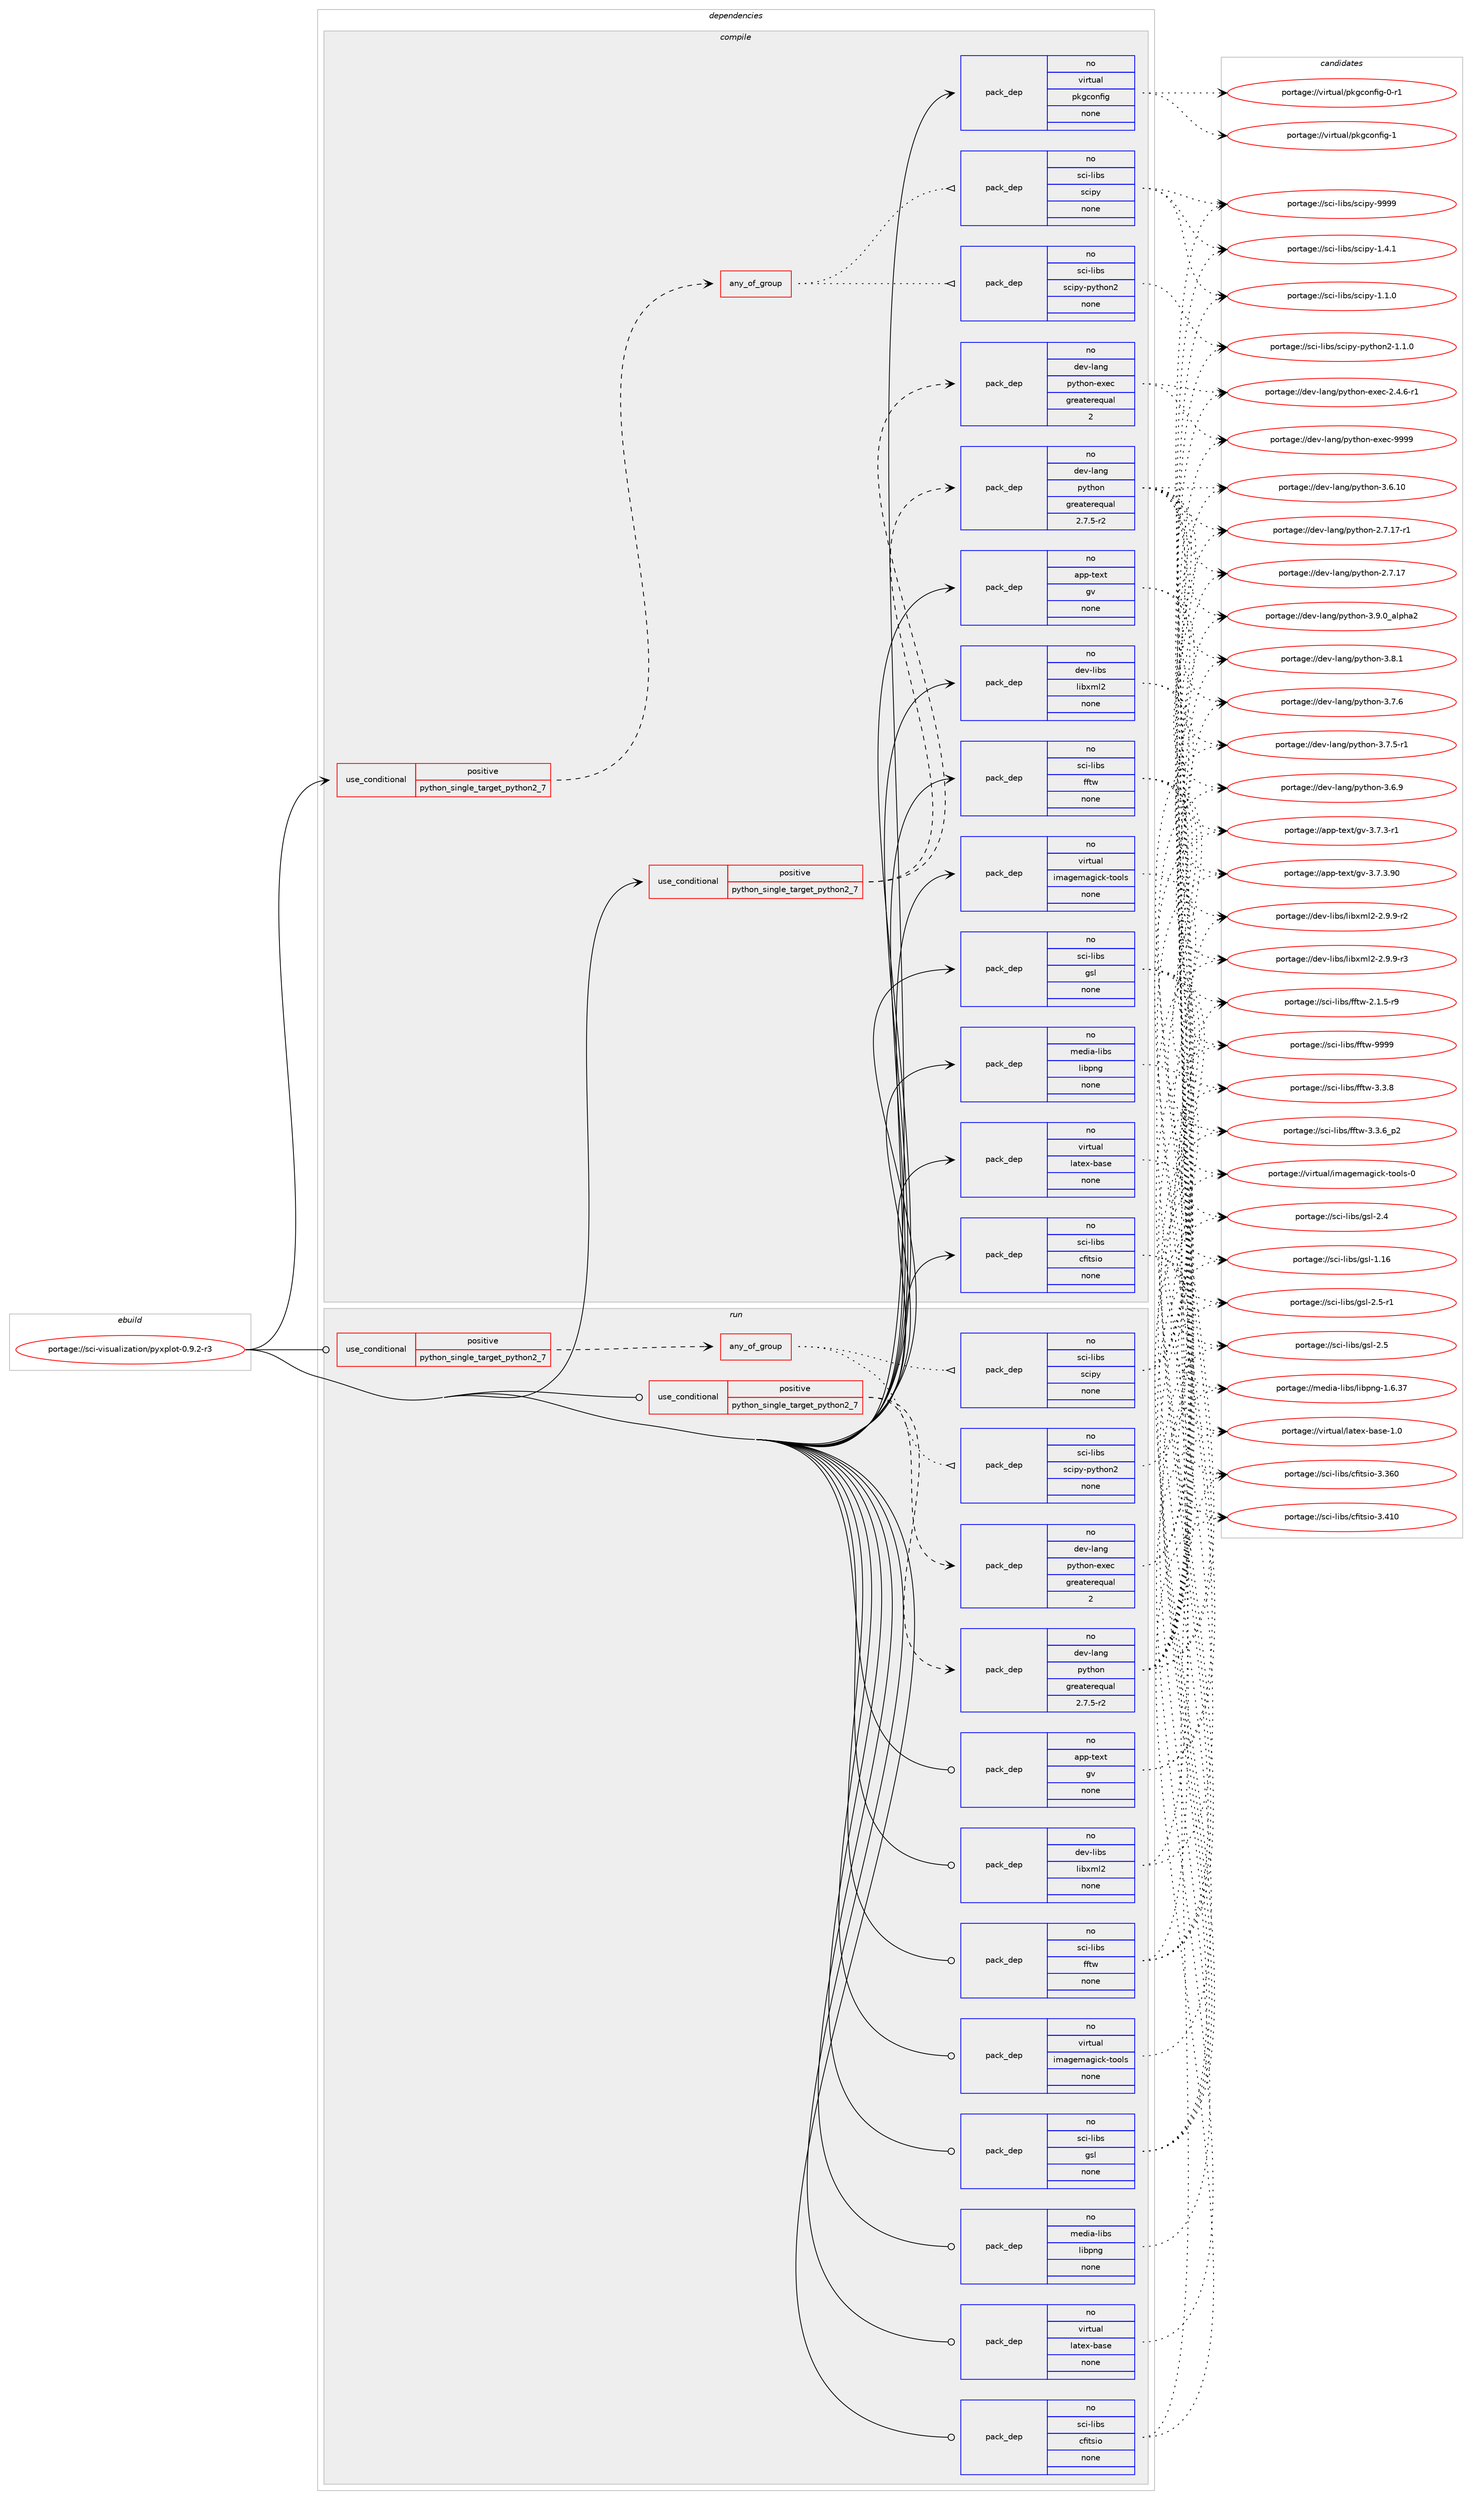 digraph prolog {

# *************
# Graph options
# *************

newrank=true;
concentrate=true;
compound=true;
graph [rankdir=LR,fontname=Helvetica,fontsize=10,ranksep=1.5];#, ranksep=2.5, nodesep=0.2];
edge  [arrowhead=vee];
node  [fontname=Helvetica,fontsize=10];

# **********
# The ebuild
# **********

subgraph cluster_leftcol {
color=gray;
rank=same;
label=<<i>ebuild</i>>;
id [label="portage://sci-visualization/pyxplot-0.9.2-r3", color=red, width=4, href="../sci-visualization/pyxplot-0.9.2-r3.svg"];
}

# ****************
# The dependencies
# ****************

subgraph cluster_midcol {
color=gray;
label=<<i>dependencies</i>>;
subgraph cluster_compile {
fillcolor="#eeeeee";
style=filled;
label=<<i>compile</i>>;
subgraph cond15200 {
dependency79501 [label=<<TABLE BORDER="0" CELLBORDER="1" CELLSPACING="0" CELLPADDING="4"><TR><TD ROWSPAN="3" CELLPADDING="10">use_conditional</TD></TR><TR><TD>positive</TD></TR><TR><TD>python_single_target_python2_7</TD></TR></TABLE>>, shape=none, color=red];
subgraph any1293 {
dependency79502 [label=<<TABLE BORDER="0" CELLBORDER="1" CELLSPACING="0" CELLPADDING="4"><TR><TD CELLPADDING="10">any_of_group</TD></TR></TABLE>>, shape=none, color=red];subgraph pack62924 {
dependency79503 [label=<<TABLE BORDER="0" CELLBORDER="1" CELLSPACING="0" CELLPADDING="4" WIDTH="220"><TR><TD ROWSPAN="6" CELLPADDING="30">pack_dep</TD></TR><TR><TD WIDTH="110">no</TD></TR><TR><TD>sci-libs</TD></TR><TR><TD>scipy-python2</TD></TR><TR><TD>none</TD></TR><TR><TD></TD></TR></TABLE>>, shape=none, color=blue];
}
dependency79502:e -> dependency79503:w [weight=20,style="dotted",arrowhead="oinv"];
subgraph pack62925 {
dependency79504 [label=<<TABLE BORDER="0" CELLBORDER="1" CELLSPACING="0" CELLPADDING="4" WIDTH="220"><TR><TD ROWSPAN="6" CELLPADDING="30">pack_dep</TD></TR><TR><TD WIDTH="110">no</TD></TR><TR><TD>sci-libs</TD></TR><TR><TD>scipy</TD></TR><TR><TD>none</TD></TR><TR><TD></TD></TR></TABLE>>, shape=none, color=blue];
}
dependency79502:e -> dependency79504:w [weight=20,style="dotted",arrowhead="oinv"];
}
dependency79501:e -> dependency79502:w [weight=20,style="dashed",arrowhead="vee"];
}
id:e -> dependency79501:w [weight=20,style="solid",arrowhead="vee"];
subgraph cond15201 {
dependency79505 [label=<<TABLE BORDER="0" CELLBORDER="1" CELLSPACING="0" CELLPADDING="4"><TR><TD ROWSPAN="3" CELLPADDING="10">use_conditional</TD></TR><TR><TD>positive</TD></TR><TR><TD>python_single_target_python2_7</TD></TR></TABLE>>, shape=none, color=red];
subgraph pack62926 {
dependency79506 [label=<<TABLE BORDER="0" CELLBORDER="1" CELLSPACING="0" CELLPADDING="4" WIDTH="220"><TR><TD ROWSPAN="6" CELLPADDING="30">pack_dep</TD></TR><TR><TD WIDTH="110">no</TD></TR><TR><TD>dev-lang</TD></TR><TR><TD>python</TD></TR><TR><TD>greaterequal</TD></TR><TR><TD>2.7.5-r2</TD></TR></TABLE>>, shape=none, color=blue];
}
dependency79505:e -> dependency79506:w [weight=20,style="dashed",arrowhead="vee"];
subgraph pack62927 {
dependency79507 [label=<<TABLE BORDER="0" CELLBORDER="1" CELLSPACING="0" CELLPADDING="4" WIDTH="220"><TR><TD ROWSPAN="6" CELLPADDING="30">pack_dep</TD></TR><TR><TD WIDTH="110">no</TD></TR><TR><TD>dev-lang</TD></TR><TR><TD>python-exec</TD></TR><TR><TD>greaterequal</TD></TR><TR><TD>2</TD></TR></TABLE>>, shape=none, color=blue];
}
dependency79505:e -> dependency79507:w [weight=20,style="dashed",arrowhead="vee"];
}
id:e -> dependency79505:w [weight=20,style="solid",arrowhead="vee"];
subgraph pack62928 {
dependency79508 [label=<<TABLE BORDER="0" CELLBORDER="1" CELLSPACING="0" CELLPADDING="4" WIDTH="220"><TR><TD ROWSPAN="6" CELLPADDING="30">pack_dep</TD></TR><TR><TD WIDTH="110">no</TD></TR><TR><TD>app-text</TD></TR><TR><TD>gv</TD></TR><TR><TD>none</TD></TR><TR><TD></TD></TR></TABLE>>, shape=none, color=blue];
}
id:e -> dependency79508:w [weight=20,style="solid",arrowhead="vee"];
subgraph pack62929 {
dependency79509 [label=<<TABLE BORDER="0" CELLBORDER="1" CELLSPACING="0" CELLPADDING="4" WIDTH="220"><TR><TD ROWSPAN="6" CELLPADDING="30">pack_dep</TD></TR><TR><TD WIDTH="110">no</TD></TR><TR><TD>dev-libs</TD></TR><TR><TD>libxml2</TD></TR><TR><TD>none</TD></TR><TR><TD></TD></TR></TABLE>>, shape=none, color=blue];
}
id:e -> dependency79509:w [weight=20,style="solid",arrowhead="vee"];
subgraph pack62930 {
dependency79510 [label=<<TABLE BORDER="0" CELLBORDER="1" CELLSPACING="0" CELLPADDING="4" WIDTH="220"><TR><TD ROWSPAN="6" CELLPADDING="30">pack_dep</TD></TR><TR><TD WIDTH="110">no</TD></TR><TR><TD>media-libs</TD></TR><TR><TD>libpng</TD></TR><TR><TD>none</TD></TR><TR><TD></TD></TR></TABLE>>, shape=none, color=blue];
}
id:e -> dependency79510:w [weight=20,style="solid",arrowhead="vee"];
subgraph pack62931 {
dependency79511 [label=<<TABLE BORDER="0" CELLBORDER="1" CELLSPACING="0" CELLPADDING="4" WIDTH="220"><TR><TD ROWSPAN="6" CELLPADDING="30">pack_dep</TD></TR><TR><TD WIDTH="110">no</TD></TR><TR><TD>sci-libs</TD></TR><TR><TD>cfitsio</TD></TR><TR><TD>none</TD></TR><TR><TD></TD></TR></TABLE>>, shape=none, color=blue];
}
id:e -> dependency79511:w [weight=20,style="solid",arrowhead="vee"];
subgraph pack62932 {
dependency79512 [label=<<TABLE BORDER="0" CELLBORDER="1" CELLSPACING="0" CELLPADDING="4" WIDTH="220"><TR><TD ROWSPAN="6" CELLPADDING="30">pack_dep</TD></TR><TR><TD WIDTH="110">no</TD></TR><TR><TD>sci-libs</TD></TR><TR><TD>fftw</TD></TR><TR><TD>none</TD></TR><TR><TD></TD></TR></TABLE>>, shape=none, color=blue];
}
id:e -> dependency79512:w [weight=20,style="solid",arrowhead="vee"];
subgraph pack62933 {
dependency79513 [label=<<TABLE BORDER="0" CELLBORDER="1" CELLSPACING="0" CELLPADDING="4" WIDTH="220"><TR><TD ROWSPAN="6" CELLPADDING="30">pack_dep</TD></TR><TR><TD WIDTH="110">no</TD></TR><TR><TD>sci-libs</TD></TR><TR><TD>gsl</TD></TR><TR><TD>none</TD></TR><TR><TD></TD></TR></TABLE>>, shape=none, color=blue];
}
id:e -> dependency79513:w [weight=20,style="solid",arrowhead="vee"];
subgraph pack62934 {
dependency79514 [label=<<TABLE BORDER="0" CELLBORDER="1" CELLSPACING="0" CELLPADDING="4" WIDTH="220"><TR><TD ROWSPAN="6" CELLPADDING="30">pack_dep</TD></TR><TR><TD WIDTH="110">no</TD></TR><TR><TD>virtual</TD></TR><TR><TD>imagemagick-tools</TD></TR><TR><TD>none</TD></TR><TR><TD></TD></TR></TABLE>>, shape=none, color=blue];
}
id:e -> dependency79514:w [weight=20,style="solid",arrowhead="vee"];
subgraph pack62935 {
dependency79515 [label=<<TABLE BORDER="0" CELLBORDER="1" CELLSPACING="0" CELLPADDING="4" WIDTH="220"><TR><TD ROWSPAN="6" CELLPADDING="30">pack_dep</TD></TR><TR><TD WIDTH="110">no</TD></TR><TR><TD>virtual</TD></TR><TR><TD>latex-base</TD></TR><TR><TD>none</TD></TR><TR><TD></TD></TR></TABLE>>, shape=none, color=blue];
}
id:e -> dependency79515:w [weight=20,style="solid",arrowhead="vee"];
subgraph pack62936 {
dependency79516 [label=<<TABLE BORDER="0" CELLBORDER="1" CELLSPACING="0" CELLPADDING="4" WIDTH="220"><TR><TD ROWSPAN="6" CELLPADDING="30">pack_dep</TD></TR><TR><TD WIDTH="110">no</TD></TR><TR><TD>virtual</TD></TR><TR><TD>pkgconfig</TD></TR><TR><TD>none</TD></TR><TR><TD></TD></TR></TABLE>>, shape=none, color=blue];
}
id:e -> dependency79516:w [weight=20,style="solid",arrowhead="vee"];
}
subgraph cluster_compileandrun {
fillcolor="#eeeeee";
style=filled;
label=<<i>compile and run</i>>;
}
subgraph cluster_run {
fillcolor="#eeeeee";
style=filled;
label=<<i>run</i>>;
subgraph cond15202 {
dependency79517 [label=<<TABLE BORDER="0" CELLBORDER="1" CELLSPACING="0" CELLPADDING="4"><TR><TD ROWSPAN="3" CELLPADDING="10">use_conditional</TD></TR><TR><TD>positive</TD></TR><TR><TD>python_single_target_python2_7</TD></TR></TABLE>>, shape=none, color=red];
subgraph any1294 {
dependency79518 [label=<<TABLE BORDER="0" CELLBORDER="1" CELLSPACING="0" CELLPADDING="4"><TR><TD CELLPADDING="10">any_of_group</TD></TR></TABLE>>, shape=none, color=red];subgraph pack62937 {
dependency79519 [label=<<TABLE BORDER="0" CELLBORDER="1" CELLSPACING="0" CELLPADDING="4" WIDTH="220"><TR><TD ROWSPAN="6" CELLPADDING="30">pack_dep</TD></TR><TR><TD WIDTH="110">no</TD></TR><TR><TD>sci-libs</TD></TR><TR><TD>scipy-python2</TD></TR><TR><TD>none</TD></TR><TR><TD></TD></TR></TABLE>>, shape=none, color=blue];
}
dependency79518:e -> dependency79519:w [weight=20,style="dotted",arrowhead="oinv"];
subgraph pack62938 {
dependency79520 [label=<<TABLE BORDER="0" CELLBORDER="1" CELLSPACING="0" CELLPADDING="4" WIDTH="220"><TR><TD ROWSPAN="6" CELLPADDING="30">pack_dep</TD></TR><TR><TD WIDTH="110">no</TD></TR><TR><TD>sci-libs</TD></TR><TR><TD>scipy</TD></TR><TR><TD>none</TD></TR><TR><TD></TD></TR></TABLE>>, shape=none, color=blue];
}
dependency79518:e -> dependency79520:w [weight=20,style="dotted",arrowhead="oinv"];
}
dependency79517:e -> dependency79518:w [weight=20,style="dashed",arrowhead="vee"];
}
id:e -> dependency79517:w [weight=20,style="solid",arrowhead="odot"];
subgraph cond15203 {
dependency79521 [label=<<TABLE BORDER="0" CELLBORDER="1" CELLSPACING="0" CELLPADDING="4"><TR><TD ROWSPAN="3" CELLPADDING="10">use_conditional</TD></TR><TR><TD>positive</TD></TR><TR><TD>python_single_target_python2_7</TD></TR></TABLE>>, shape=none, color=red];
subgraph pack62939 {
dependency79522 [label=<<TABLE BORDER="0" CELLBORDER="1" CELLSPACING="0" CELLPADDING="4" WIDTH="220"><TR><TD ROWSPAN="6" CELLPADDING="30">pack_dep</TD></TR><TR><TD WIDTH="110">no</TD></TR><TR><TD>dev-lang</TD></TR><TR><TD>python</TD></TR><TR><TD>greaterequal</TD></TR><TR><TD>2.7.5-r2</TD></TR></TABLE>>, shape=none, color=blue];
}
dependency79521:e -> dependency79522:w [weight=20,style="dashed",arrowhead="vee"];
subgraph pack62940 {
dependency79523 [label=<<TABLE BORDER="0" CELLBORDER="1" CELLSPACING="0" CELLPADDING="4" WIDTH="220"><TR><TD ROWSPAN="6" CELLPADDING="30">pack_dep</TD></TR><TR><TD WIDTH="110">no</TD></TR><TR><TD>dev-lang</TD></TR><TR><TD>python-exec</TD></TR><TR><TD>greaterequal</TD></TR><TR><TD>2</TD></TR></TABLE>>, shape=none, color=blue];
}
dependency79521:e -> dependency79523:w [weight=20,style="dashed",arrowhead="vee"];
}
id:e -> dependency79521:w [weight=20,style="solid",arrowhead="odot"];
subgraph pack62941 {
dependency79524 [label=<<TABLE BORDER="0" CELLBORDER="1" CELLSPACING="0" CELLPADDING="4" WIDTH="220"><TR><TD ROWSPAN="6" CELLPADDING="30">pack_dep</TD></TR><TR><TD WIDTH="110">no</TD></TR><TR><TD>app-text</TD></TR><TR><TD>gv</TD></TR><TR><TD>none</TD></TR><TR><TD></TD></TR></TABLE>>, shape=none, color=blue];
}
id:e -> dependency79524:w [weight=20,style="solid",arrowhead="odot"];
subgraph pack62942 {
dependency79525 [label=<<TABLE BORDER="0" CELLBORDER="1" CELLSPACING="0" CELLPADDING="4" WIDTH="220"><TR><TD ROWSPAN="6" CELLPADDING="30">pack_dep</TD></TR><TR><TD WIDTH="110">no</TD></TR><TR><TD>dev-libs</TD></TR><TR><TD>libxml2</TD></TR><TR><TD>none</TD></TR><TR><TD></TD></TR></TABLE>>, shape=none, color=blue];
}
id:e -> dependency79525:w [weight=20,style="solid",arrowhead="odot"];
subgraph pack62943 {
dependency79526 [label=<<TABLE BORDER="0" CELLBORDER="1" CELLSPACING="0" CELLPADDING="4" WIDTH="220"><TR><TD ROWSPAN="6" CELLPADDING="30">pack_dep</TD></TR><TR><TD WIDTH="110">no</TD></TR><TR><TD>media-libs</TD></TR><TR><TD>libpng</TD></TR><TR><TD>none</TD></TR><TR><TD></TD></TR></TABLE>>, shape=none, color=blue];
}
id:e -> dependency79526:w [weight=20,style="solid",arrowhead="odot"];
subgraph pack62944 {
dependency79527 [label=<<TABLE BORDER="0" CELLBORDER="1" CELLSPACING="0" CELLPADDING="4" WIDTH="220"><TR><TD ROWSPAN="6" CELLPADDING="30">pack_dep</TD></TR><TR><TD WIDTH="110">no</TD></TR><TR><TD>sci-libs</TD></TR><TR><TD>cfitsio</TD></TR><TR><TD>none</TD></TR><TR><TD></TD></TR></TABLE>>, shape=none, color=blue];
}
id:e -> dependency79527:w [weight=20,style="solid",arrowhead="odot"];
subgraph pack62945 {
dependency79528 [label=<<TABLE BORDER="0" CELLBORDER="1" CELLSPACING="0" CELLPADDING="4" WIDTH="220"><TR><TD ROWSPAN="6" CELLPADDING="30">pack_dep</TD></TR><TR><TD WIDTH="110">no</TD></TR><TR><TD>sci-libs</TD></TR><TR><TD>fftw</TD></TR><TR><TD>none</TD></TR><TR><TD></TD></TR></TABLE>>, shape=none, color=blue];
}
id:e -> dependency79528:w [weight=20,style="solid",arrowhead="odot"];
subgraph pack62946 {
dependency79529 [label=<<TABLE BORDER="0" CELLBORDER="1" CELLSPACING="0" CELLPADDING="4" WIDTH="220"><TR><TD ROWSPAN="6" CELLPADDING="30">pack_dep</TD></TR><TR><TD WIDTH="110">no</TD></TR><TR><TD>sci-libs</TD></TR><TR><TD>gsl</TD></TR><TR><TD>none</TD></TR><TR><TD></TD></TR></TABLE>>, shape=none, color=blue];
}
id:e -> dependency79529:w [weight=20,style="solid",arrowhead="odot"];
subgraph pack62947 {
dependency79530 [label=<<TABLE BORDER="0" CELLBORDER="1" CELLSPACING="0" CELLPADDING="4" WIDTH="220"><TR><TD ROWSPAN="6" CELLPADDING="30">pack_dep</TD></TR><TR><TD WIDTH="110">no</TD></TR><TR><TD>virtual</TD></TR><TR><TD>imagemagick-tools</TD></TR><TR><TD>none</TD></TR><TR><TD></TD></TR></TABLE>>, shape=none, color=blue];
}
id:e -> dependency79530:w [weight=20,style="solid",arrowhead="odot"];
subgraph pack62948 {
dependency79531 [label=<<TABLE BORDER="0" CELLBORDER="1" CELLSPACING="0" CELLPADDING="4" WIDTH="220"><TR><TD ROWSPAN="6" CELLPADDING="30">pack_dep</TD></TR><TR><TD WIDTH="110">no</TD></TR><TR><TD>virtual</TD></TR><TR><TD>latex-base</TD></TR><TR><TD>none</TD></TR><TR><TD></TD></TR></TABLE>>, shape=none, color=blue];
}
id:e -> dependency79531:w [weight=20,style="solid",arrowhead="odot"];
}
}

# **************
# The candidates
# **************

subgraph cluster_choices {
rank=same;
color=gray;
label=<<i>candidates</i>>;

subgraph choice62924 {
color=black;
nodesep=1;
choice11599105451081059811547115991051121214511212111610411111050454946494648 [label="portage://sci-libs/scipy-python2-1.1.0", color=red, width=4,href="../sci-libs/scipy-python2-1.1.0.svg"];
dependency79503:e -> choice11599105451081059811547115991051121214511212111610411111050454946494648:w [style=dotted,weight="100"];
}
subgraph choice62925 {
color=black;
nodesep=1;
choice11599105451081059811547115991051121214557575757 [label="portage://sci-libs/scipy-9999", color=red, width=4,href="../sci-libs/scipy-9999.svg"];
choice1159910545108105981154711599105112121454946524649 [label="portage://sci-libs/scipy-1.4.1", color=red, width=4,href="../sci-libs/scipy-1.4.1.svg"];
choice1159910545108105981154711599105112121454946494648 [label="portage://sci-libs/scipy-1.1.0", color=red, width=4,href="../sci-libs/scipy-1.1.0.svg"];
dependency79504:e -> choice11599105451081059811547115991051121214557575757:w [style=dotted,weight="100"];
dependency79504:e -> choice1159910545108105981154711599105112121454946524649:w [style=dotted,weight="100"];
dependency79504:e -> choice1159910545108105981154711599105112121454946494648:w [style=dotted,weight="100"];
}
subgraph choice62926 {
color=black;
nodesep=1;
choice10010111845108971101034711212111610411111045514657464895971081121049750 [label="portage://dev-lang/python-3.9.0_alpha2", color=red, width=4,href="../dev-lang/python-3.9.0_alpha2.svg"];
choice100101118451089711010347112121116104111110455146564649 [label="portage://dev-lang/python-3.8.1", color=red, width=4,href="../dev-lang/python-3.8.1.svg"];
choice100101118451089711010347112121116104111110455146554654 [label="portage://dev-lang/python-3.7.6", color=red, width=4,href="../dev-lang/python-3.7.6.svg"];
choice1001011184510897110103471121211161041111104551465546534511449 [label="portage://dev-lang/python-3.7.5-r1", color=red, width=4,href="../dev-lang/python-3.7.5-r1.svg"];
choice100101118451089711010347112121116104111110455146544657 [label="portage://dev-lang/python-3.6.9", color=red, width=4,href="../dev-lang/python-3.6.9.svg"];
choice10010111845108971101034711212111610411111045514654464948 [label="portage://dev-lang/python-3.6.10", color=red, width=4,href="../dev-lang/python-3.6.10.svg"];
choice100101118451089711010347112121116104111110455046554649554511449 [label="portage://dev-lang/python-2.7.17-r1", color=red, width=4,href="../dev-lang/python-2.7.17-r1.svg"];
choice10010111845108971101034711212111610411111045504655464955 [label="portage://dev-lang/python-2.7.17", color=red, width=4,href="../dev-lang/python-2.7.17.svg"];
dependency79506:e -> choice10010111845108971101034711212111610411111045514657464895971081121049750:w [style=dotted,weight="100"];
dependency79506:e -> choice100101118451089711010347112121116104111110455146564649:w [style=dotted,weight="100"];
dependency79506:e -> choice100101118451089711010347112121116104111110455146554654:w [style=dotted,weight="100"];
dependency79506:e -> choice1001011184510897110103471121211161041111104551465546534511449:w [style=dotted,weight="100"];
dependency79506:e -> choice100101118451089711010347112121116104111110455146544657:w [style=dotted,weight="100"];
dependency79506:e -> choice10010111845108971101034711212111610411111045514654464948:w [style=dotted,weight="100"];
dependency79506:e -> choice100101118451089711010347112121116104111110455046554649554511449:w [style=dotted,weight="100"];
dependency79506:e -> choice10010111845108971101034711212111610411111045504655464955:w [style=dotted,weight="100"];
}
subgraph choice62927 {
color=black;
nodesep=1;
choice10010111845108971101034711212111610411111045101120101994557575757 [label="portage://dev-lang/python-exec-9999", color=red, width=4,href="../dev-lang/python-exec-9999.svg"];
choice10010111845108971101034711212111610411111045101120101994550465246544511449 [label="portage://dev-lang/python-exec-2.4.6-r1", color=red, width=4,href="../dev-lang/python-exec-2.4.6-r1.svg"];
dependency79507:e -> choice10010111845108971101034711212111610411111045101120101994557575757:w [style=dotted,weight="100"];
dependency79507:e -> choice10010111845108971101034711212111610411111045101120101994550465246544511449:w [style=dotted,weight="100"];
}
subgraph choice62928 {
color=black;
nodesep=1;
choice971121124511610112011647103118455146554651465748 [label="portage://app-text/gv-3.7.3.90", color=red, width=4,href="../app-text/gv-3.7.3.90.svg"];
choice9711211245116101120116471031184551465546514511449 [label="portage://app-text/gv-3.7.3-r1", color=red, width=4,href="../app-text/gv-3.7.3-r1.svg"];
dependency79508:e -> choice971121124511610112011647103118455146554651465748:w [style=dotted,weight="100"];
dependency79508:e -> choice9711211245116101120116471031184551465546514511449:w [style=dotted,weight="100"];
}
subgraph choice62929 {
color=black;
nodesep=1;
choice10010111845108105981154710810598120109108504550465746574511451 [label="portage://dev-libs/libxml2-2.9.9-r3", color=red, width=4,href="../dev-libs/libxml2-2.9.9-r3.svg"];
choice10010111845108105981154710810598120109108504550465746574511450 [label="portage://dev-libs/libxml2-2.9.9-r2", color=red, width=4,href="../dev-libs/libxml2-2.9.9-r2.svg"];
dependency79509:e -> choice10010111845108105981154710810598120109108504550465746574511451:w [style=dotted,weight="100"];
dependency79509:e -> choice10010111845108105981154710810598120109108504550465746574511450:w [style=dotted,weight="100"];
}
subgraph choice62930 {
color=black;
nodesep=1;
choice109101100105974510810598115471081059811211010345494654465155 [label="portage://media-libs/libpng-1.6.37", color=red, width=4,href="../media-libs/libpng-1.6.37.svg"];
dependency79510:e -> choice109101100105974510810598115471081059811211010345494654465155:w [style=dotted,weight="100"];
}
subgraph choice62931 {
color=black;
nodesep=1;
choice1159910545108105981154799102105116115105111455146524948 [label="portage://sci-libs/cfitsio-3.410", color=red, width=4,href="../sci-libs/cfitsio-3.410.svg"];
choice1159910545108105981154799102105116115105111455146515448 [label="portage://sci-libs/cfitsio-3.360", color=red, width=4,href="../sci-libs/cfitsio-3.360.svg"];
dependency79511:e -> choice1159910545108105981154799102105116115105111455146524948:w [style=dotted,weight="100"];
dependency79511:e -> choice1159910545108105981154799102105116115105111455146515448:w [style=dotted,weight="100"];
}
subgraph choice62932 {
color=black;
nodesep=1;
choice115991054510810598115471021021161194557575757 [label="portage://sci-libs/fftw-9999", color=red, width=4,href="../sci-libs/fftw-9999.svg"];
choice11599105451081059811547102102116119455146514656 [label="portage://sci-libs/fftw-3.3.8", color=red, width=4,href="../sci-libs/fftw-3.3.8.svg"];
choice115991054510810598115471021021161194551465146549511250 [label="portage://sci-libs/fftw-3.3.6_p2", color=red, width=4,href="../sci-libs/fftw-3.3.6_p2.svg"];
choice115991054510810598115471021021161194550464946534511457 [label="portage://sci-libs/fftw-2.1.5-r9", color=red, width=4,href="../sci-libs/fftw-2.1.5-r9.svg"];
dependency79512:e -> choice115991054510810598115471021021161194557575757:w [style=dotted,weight="100"];
dependency79512:e -> choice11599105451081059811547102102116119455146514656:w [style=dotted,weight="100"];
dependency79512:e -> choice115991054510810598115471021021161194551465146549511250:w [style=dotted,weight="100"];
dependency79512:e -> choice115991054510810598115471021021161194550464946534511457:w [style=dotted,weight="100"];
}
subgraph choice62933 {
color=black;
nodesep=1;
choice11599105451081059811547103115108455046534511449 [label="portage://sci-libs/gsl-2.5-r1", color=red, width=4,href="../sci-libs/gsl-2.5-r1.svg"];
choice1159910545108105981154710311510845504653 [label="portage://sci-libs/gsl-2.5", color=red, width=4,href="../sci-libs/gsl-2.5.svg"];
choice1159910545108105981154710311510845504652 [label="portage://sci-libs/gsl-2.4", color=red, width=4,href="../sci-libs/gsl-2.4.svg"];
choice115991054510810598115471031151084549464954 [label="portage://sci-libs/gsl-1.16", color=red, width=4,href="../sci-libs/gsl-1.16.svg"];
dependency79513:e -> choice11599105451081059811547103115108455046534511449:w [style=dotted,weight="100"];
dependency79513:e -> choice1159910545108105981154710311510845504653:w [style=dotted,weight="100"];
dependency79513:e -> choice1159910545108105981154710311510845504652:w [style=dotted,weight="100"];
dependency79513:e -> choice115991054510810598115471031151084549464954:w [style=dotted,weight="100"];
}
subgraph choice62934 {
color=black;
nodesep=1;
choice1181051141161179710847105109971031011099710310599107451161111111081154548 [label="portage://virtual/imagemagick-tools-0", color=red, width=4,href="../virtual/imagemagick-tools-0.svg"];
dependency79514:e -> choice1181051141161179710847105109971031011099710310599107451161111111081154548:w [style=dotted,weight="100"];
}
subgraph choice62935 {
color=black;
nodesep=1;
choice11810511411611797108471089711610112045989711510145494648 [label="portage://virtual/latex-base-1.0", color=red, width=4,href="../virtual/latex-base-1.0.svg"];
dependency79515:e -> choice11810511411611797108471089711610112045989711510145494648:w [style=dotted,weight="100"];
}
subgraph choice62936 {
color=black;
nodesep=1;
choice1181051141161179710847112107103991111101021051034549 [label="portage://virtual/pkgconfig-1", color=red, width=4,href="../virtual/pkgconfig-1.svg"];
choice11810511411611797108471121071039911111010210510345484511449 [label="portage://virtual/pkgconfig-0-r1", color=red, width=4,href="../virtual/pkgconfig-0-r1.svg"];
dependency79516:e -> choice1181051141161179710847112107103991111101021051034549:w [style=dotted,weight="100"];
dependency79516:e -> choice11810511411611797108471121071039911111010210510345484511449:w [style=dotted,weight="100"];
}
subgraph choice62937 {
color=black;
nodesep=1;
choice11599105451081059811547115991051121214511212111610411111050454946494648 [label="portage://sci-libs/scipy-python2-1.1.0", color=red, width=4,href="../sci-libs/scipy-python2-1.1.0.svg"];
dependency79519:e -> choice11599105451081059811547115991051121214511212111610411111050454946494648:w [style=dotted,weight="100"];
}
subgraph choice62938 {
color=black;
nodesep=1;
choice11599105451081059811547115991051121214557575757 [label="portage://sci-libs/scipy-9999", color=red, width=4,href="../sci-libs/scipy-9999.svg"];
choice1159910545108105981154711599105112121454946524649 [label="portage://sci-libs/scipy-1.4.1", color=red, width=4,href="../sci-libs/scipy-1.4.1.svg"];
choice1159910545108105981154711599105112121454946494648 [label="portage://sci-libs/scipy-1.1.0", color=red, width=4,href="../sci-libs/scipy-1.1.0.svg"];
dependency79520:e -> choice11599105451081059811547115991051121214557575757:w [style=dotted,weight="100"];
dependency79520:e -> choice1159910545108105981154711599105112121454946524649:w [style=dotted,weight="100"];
dependency79520:e -> choice1159910545108105981154711599105112121454946494648:w [style=dotted,weight="100"];
}
subgraph choice62939 {
color=black;
nodesep=1;
choice10010111845108971101034711212111610411111045514657464895971081121049750 [label="portage://dev-lang/python-3.9.0_alpha2", color=red, width=4,href="../dev-lang/python-3.9.0_alpha2.svg"];
choice100101118451089711010347112121116104111110455146564649 [label="portage://dev-lang/python-3.8.1", color=red, width=4,href="../dev-lang/python-3.8.1.svg"];
choice100101118451089711010347112121116104111110455146554654 [label="portage://dev-lang/python-3.7.6", color=red, width=4,href="../dev-lang/python-3.7.6.svg"];
choice1001011184510897110103471121211161041111104551465546534511449 [label="portage://dev-lang/python-3.7.5-r1", color=red, width=4,href="../dev-lang/python-3.7.5-r1.svg"];
choice100101118451089711010347112121116104111110455146544657 [label="portage://dev-lang/python-3.6.9", color=red, width=4,href="../dev-lang/python-3.6.9.svg"];
choice10010111845108971101034711212111610411111045514654464948 [label="portage://dev-lang/python-3.6.10", color=red, width=4,href="../dev-lang/python-3.6.10.svg"];
choice100101118451089711010347112121116104111110455046554649554511449 [label="portage://dev-lang/python-2.7.17-r1", color=red, width=4,href="../dev-lang/python-2.7.17-r1.svg"];
choice10010111845108971101034711212111610411111045504655464955 [label="portage://dev-lang/python-2.7.17", color=red, width=4,href="../dev-lang/python-2.7.17.svg"];
dependency79522:e -> choice10010111845108971101034711212111610411111045514657464895971081121049750:w [style=dotted,weight="100"];
dependency79522:e -> choice100101118451089711010347112121116104111110455146564649:w [style=dotted,weight="100"];
dependency79522:e -> choice100101118451089711010347112121116104111110455146554654:w [style=dotted,weight="100"];
dependency79522:e -> choice1001011184510897110103471121211161041111104551465546534511449:w [style=dotted,weight="100"];
dependency79522:e -> choice100101118451089711010347112121116104111110455146544657:w [style=dotted,weight="100"];
dependency79522:e -> choice10010111845108971101034711212111610411111045514654464948:w [style=dotted,weight="100"];
dependency79522:e -> choice100101118451089711010347112121116104111110455046554649554511449:w [style=dotted,weight="100"];
dependency79522:e -> choice10010111845108971101034711212111610411111045504655464955:w [style=dotted,weight="100"];
}
subgraph choice62940 {
color=black;
nodesep=1;
choice10010111845108971101034711212111610411111045101120101994557575757 [label="portage://dev-lang/python-exec-9999", color=red, width=4,href="../dev-lang/python-exec-9999.svg"];
choice10010111845108971101034711212111610411111045101120101994550465246544511449 [label="portage://dev-lang/python-exec-2.4.6-r1", color=red, width=4,href="../dev-lang/python-exec-2.4.6-r1.svg"];
dependency79523:e -> choice10010111845108971101034711212111610411111045101120101994557575757:w [style=dotted,weight="100"];
dependency79523:e -> choice10010111845108971101034711212111610411111045101120101994550465246544511449:w [style=dotted,weight="100"];
}
subgraph choice62941 {
color=black;
nodesep=1;
choice971121124511610112011647103118455146554651465748 [label="portage://app-text/gv-3.7.3.90", color=red, width=4,href="../app-text/gv-3.7.3.90.svg"];
choice9711211245116101120116471031184551465546514511449 [label="portage://app-text/gv-3.7.3-r1", color=red, width=4,href="../app-text/gv-3.7.3-r1.svg"];
dependency79524:e -> choice971121124511610112011647103118455146554651465748:w [style=dotted,weight="100"];
dependency79524:e -> choice9711211245116101120116471031184551465546514511449:w [style=dotted,weight="100"];
}
subgraph choice62942 {
color=black;
nodesep=1;
choice10010111845108105981154710810598120109108504550465746574511451 [label="portage://dev-libs/libxml2-2.9.9-r3", color=red, width=4,href="../dev-libs/libxml2-2.9.9-r3.svg"];
choice10010111845108105981154710810598120109108504550465746574511450 [label="portage://dev-libs/libxml2-2.9.9-r2", color=red, width=4,href="../dev-libs/libxml2-2.9.9-r2.svg"];
dependency79525:e -> choice10010111845108105981154710810598120109108504550465746574511451:w [style=dotted,weight="100"];
dependency79525:e -> choice10010111845108105981154710810598120109108504550465746574511450:w [style=dotted,weight="100"];
}
subgraph choice62943 {
color=black;
nodesep=1;
choice109101100105974510810598115471081059811211010345494654465155 [label="portage://media-libs/libpng-1.6.37", color=red, width=4,href="../media-libs/libpng-1.6.37.svg"];
dependency79526:e -> choice109101100105974510810598115471081059811211010345494654465155:w [style=dotted,weight="100"];
}
subgraph choice62944 {
color=black;
nodesep=1;
choice1159910545108105981154799102105116115105111455146524948 [label="portage://sci-libs/cfitsio-3.410", color=red, width=4,href="../sci-libs/cfitsio-3.410.svg"];
choice1159910545108105981154799102105116115105111455146515448 [label="portage://sci-libs/cfitsio-3.360", color=red, width=4,href="../sci-libs/cfitsio-3.360.svg"];
dependency79527:e -> choice1159910545108105981154799102105116115105111455146524948:w [style=dotted,weight="100"];
dependency79527:e -> choice1159910545108105981154799102105116115105111455146515448:w [style=dotted,weight="100"];
}
subgraph choice62945 {
color=black;
nodesep=1;
choice115991054510810598115471021021161194557575757 [label="portage://sci-libs/fftw-9999", color=red, width=4,href="../sci-libs/fftw-9999.svg"];
choice11599105451081059811547102102116119455146514656 [label="portage://sci-libs/fftw-3.3.8", color=red, width=4,href="../sci-libs/fftw-3.3.8.svg"];
choice115991054510810598115471021021161194551465146549511250 [label="portage://sci-libs/fftw-3.3.6_p2", color=red, width=4,href="../sci-libs/fftw-3.3.6_p2.svg"];
choice115991054510810598115471021021161194550464946534511457 [label="portage://sci-libs/fftw-2.1.5-r9", color=red, width=4,href="../sci-libs/fftw-2.1.5-r9.svg"];
dependency79528:e -> choice115991054510810598115471021021161194557575757:w [style=dotted,weight="100"];
dependency79528:e -> choice11599105451081059811547102102116119455146514656:w [style=dotted,weight="100"];
dependency79528:e -> choice115991054510810598115471021021161194551465146549511250:w [style=dotted,weight="100"];
dependency79528:e -> choice115991054510810598115471021021161194550464946534511457:w [style=dotted,weight="100"];
}
subgraph choice62946 {
color=black;
nodesep=1;
choice11599105451081059811547103115108455046534511449 [label="portage://sci-libs/gsl-2.5-r1", color=red, width=4,href="../sci-libs/gsl-2.5-r1.svg"];
choice1159910545108105981154710311510845504653 [label="portage://sci-libs/gsl-2.5", color=red, width=4,href="../sci-libs/gsl-2.5.svg"];
choice1159910545108105981154710311510845504652 [label="portage://sci-libs/gsl-2.4", color=red, width=4,href="../sci-libs/gsl-2.4.svg"];
choice115991054510810598115471031151084549464954 [label="portage://sci-libs/gsl-1.16", color=red, width=4,href="../sci-libs/gsl-1.16.svg"];
dependency79529:e -> choice11599105451081059811547103115108455046534511449:w [style=dotted,weight="100"];
dependency79529:e -> choice1159910545108105981154710311510845504653:w [style=dotted,weight="100"];
dependency79529:e -> choice1159910545108105981154710311510845504652:w [style=dotted,weight="100"];
dependency79529:e -> choice115991054510810598115471031151084549464954:w [style=dotted,weight="100"];
}
subgraph choice62947 {
color=black;
nodesep=1;
choice1181051141161179710847105109971031011099710310599107451161111111081154548 [label="portage://virtual/imagemagick-tools-0", color=red, width=4,href="../virtual/imagemagick-tools-0.svg"];
dependency79530:e -> choice1181051141161179710847105109971031011099710310599107451161111111081154548:w [style=dotted,weight="100"];
}
subgraph choice62948 {
color=black;
nodesep=1;
choice11810511411611797108471089711610112045989711510145494648 [label="portage://virtual/latex-base-1.0", color=red, width=4,href="../virtual/latex-base-1.0.svg"];
dependency79531:e -> choice11810511411611797108471089711610112045989711510145494648:w [style=dotted,weight="100"];
}
}

}
